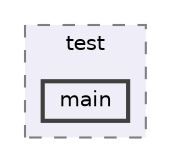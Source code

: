 digraph "C:/Users/Katia/Documents/GitHub/code_base_obscuration/test/main"
{
 // LATEX_PDF_SIZE
  bgcolor="transparent";
  edge [fontname=Helvetica,fontsize=10,labelfontname=Helvetica,labelfontsize=10];
  node [fontname=Helvetica,fontsize=10,shape=box,height=0.2,width=0.4];
  compound=true
  subgraph clusterdir_96d169e2693abe10e4953785dce6488a {
    graph [ bgcolor="#efedf7", pencolor="grey50", label="test", fontname=Helvetica,fontsize=10 style="filled,dashed", URL="dir_96d169e2693abe10e4953785dce6488a.html",tooltip=""]
  dir_23beb8c10e06aac7793ee537fe623c21 [label="main", fillcolor="#efedf7", color="grey25", style="filled,bold", URL="dir_23beb8c10e06aac7793ee537fe623c21.html",tooltip=""];
  }
}
